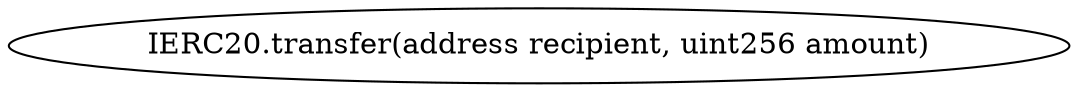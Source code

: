 digraph "" {
	graph [bb="0,0,423.78,36"];
	node [label="\N"];
	"IERC20.transfer(address recipient, uint256 amount)"	 [height=0.5,
		pos="211.89,18",
		width=5.8859];
}
